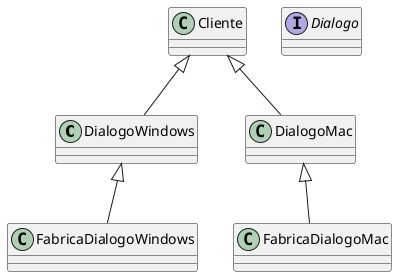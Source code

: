 @startuml
class DialogoWindows{}
class DialogoMac{}
interface Dialogo{}
class FabricaDialogoWindows extends DialogoWindows{}
class FabricaDialogoMac extends DialogoMac{}

class Cliente{}


Cliente <|-- DialogoWindows
Cliente <|-- DialogoMac
@enduml